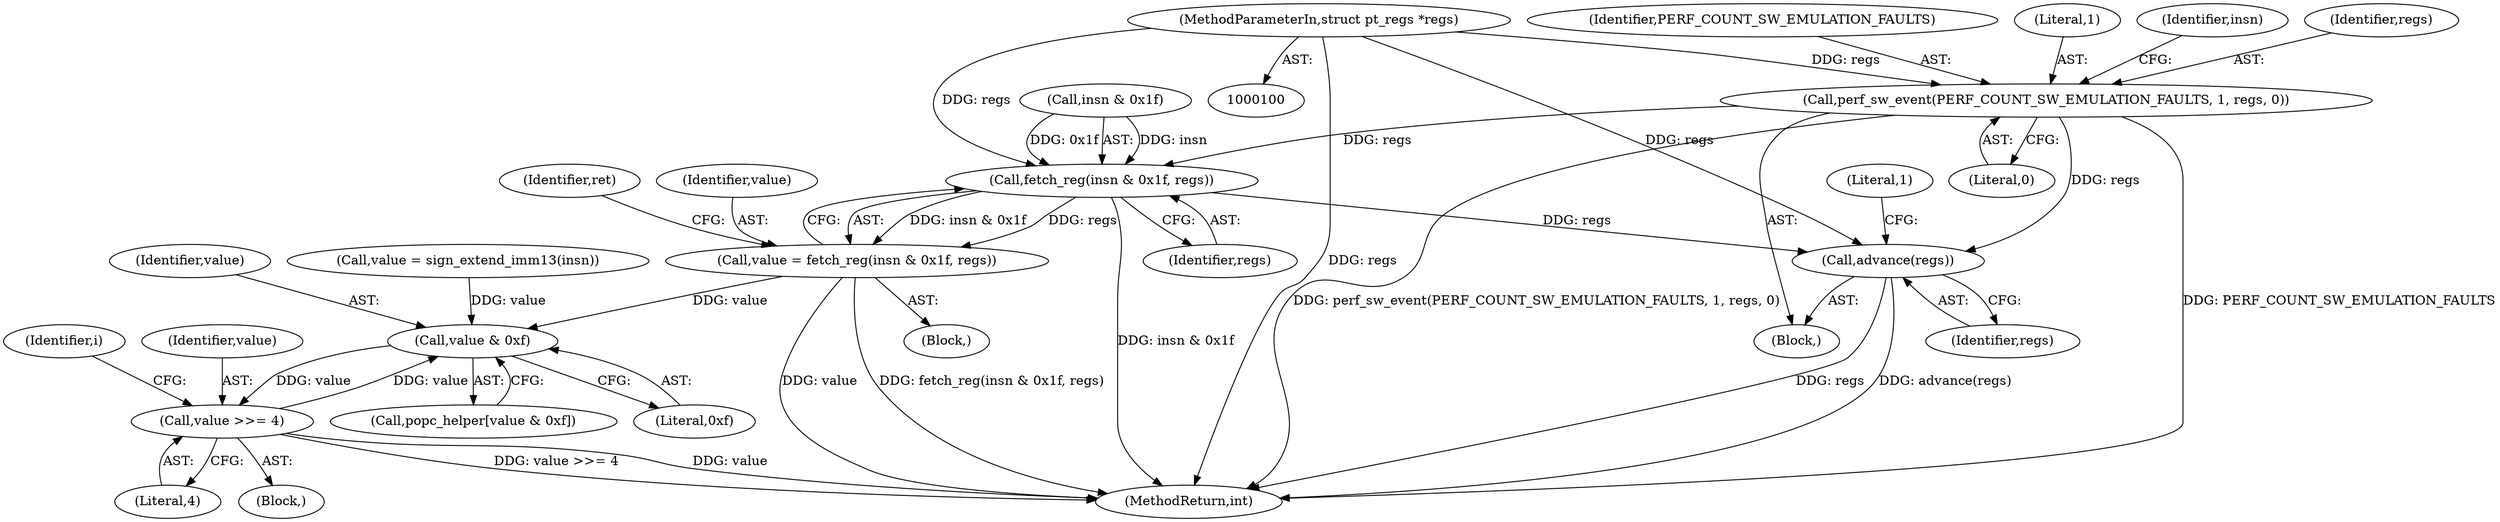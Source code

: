 digraph "0_linux_a8b0ca17b80e92faab46ee7179ba9e99ccb61233_37@pointer" {
"1000102" [label="(MethodParameterIn,struct pt_regs *regs)"];
"1000125" [label="(Call,perf_sw_event(PERF_COUNT_SW_EMULATION_FAULTS, 1, regs, 0))"];
"1000155" [label="(Call,fetch_reg(insn & 0x1f, regs))"];
"1000153" [label="(Call,value = fetch_reg(insn & 0x1f, regs))"];
"1000178" [label="(Call,value & 0xf)"];
"1000181" [label="(Call,value >>= 4)"];
"1000252" [label="(Call,advance(regs))"];
"1000183" [label="(Literal,4)"];
"1000172" [label="(Identifier,i)"];
"1000163" [label="(Identifier,ret)"];
"1000126" [label="(Identifier,PERF_COUNT_SW_EMULATION_FAULTS)"];
"1000255" [label="(Literal,1)"];
"1000178" [label="(Call,value & 0xf)"];
"1000256" [label="(MethodReturn,int)"];
"1000182" [label="(Identifier,value)"];
"1000179" [label="(Identifier,value)"];
"1000156" [label="(Call,insn & 0x1f)"];
"1000181" [label="(Call,value >>= 4)"];
"1000155" [label="(Call,fetch_reg(insn & 0x1f, regs))"];
"1000102" [label="(MethodParameterIn,struct pt_regs *regs)"];
"1000140" [label="(Call,value = sign_extend_imm13(insn))"];
"1000253" [label="(Identifier,regs)"];
"1000252" [label="(Call,advance(regs))"];
"1000125" [label="(Call,perf_sw_event(PERF_COUNT_SW_EMULATION_FAULTS, 1, regs, 0))"];
"1000153" [label="(Call,value = fetch_reg(insn & 0x1f, regs))"];
"1000159" [label="(Identifier,regs)"];
"1000173" [label="(Block,)"];
"1000103" [label="(Block,)"];
"1000176" [label="(Call,popc_helper[value & 0xf])"];
"1000129" [label="(Literal,0)"];
"1000180" [label="(Literal,0xf)"];
"1000145" [label="(Block,)"];
"1000127" [label="(Literal,1)"];
"1000132" [label="(Identifier,insn)"];
"1000128" [label="(Identifier,regs)"];
"1000154" [label="(Identifier,value)"];
"1000102" -> "1000100"  [label="AST: "];
"1000102" -> "1000256"  [label="DDG: regs"];
"1000102" -> "1000125"  [label="DDG: regs"];
"1000102" -> "1000155"  [label="DDG: regs"];
"1000102" -> "1000252"  [label="DDG: regs"];
"1000125" -> "1000103"  [label="AST: "];
"1000125" -> "1000129"  [label="CFG: "];
"1000126" -> "1000125"  [label="AST: "];
"1000127" -> "1000125"  [label="AST: "];
"1000128" -> "1000125"  [label="AST: "];
"1000129" -> "1000125"  [label="AST: "];
"1000132" -> "1000125"  [label="CFG: "];
"1000125" -> "1000256"  [label="DDG: PERF_COUNT_SW_EMULATION_FAULTS"];
"1000125" -> "1000256"  [label="DDG: perf_sw_event(PERF_COUNT_SW_EMULATION_FAULTS, 1, regs, 0)"];
"1000125" -> "1000155"  [label="DDG: regs"];
"1000125" -> "1000252"  [label="DDG: regs"];
"1000155" -> "1000153"  [label="AST: "];
"1000155" -> "1000159"  [label="CFG: "];
"1000156" -> "1000155"  [label="AST: "];
"1000159" -> "1000155"  [label="AST: "];
"1000153" -> "1000155"  [label="CFG: "];
"1000155" -> "1000256"  [label="DDG: insn & 0x1f"];
"1000155" -> "1000153"  [label="DDG: insn & 0x1f"];
"1000155" -> "1000153"  [label="DDG: regs"];
"1000156" -> "1000155"  [label="DDG: insn"];
"1000156" -> "1000155"  [label="DDG: 0x1f"];
"1000155" -> "1000252"  [label="DDG: regs"];
"1000153" -> "1000145"  [label="AST: "];
"1000154" -> "1000153"  [label="AST: "];
"1000163" -> "1000153"  [label="CFG: "];
"1000153" -> "1000256"  [label="DDG: value"];
"1000153" -> "1000256"  [label="DDG: fetch_reg(insn & 0x1f, regs)"];
"1000153" -> "1000178"  [label="DDG: value"];
"1000178" -> "1000176"  [label="AST: "];
"1000178" -> "1000180"  [label="CFG: "];
"1000179" -> "1000178"  [label="AST: "];
"1000180" -> "1000178"  [label="AST: "];
"1000176" -> "1000178"  [label="CFG: "];
"1000181" -> "1000178"  [label="DDG: value"];
"1000140" -> "1000178"  [label="DDG: value"];
"1000178" -> "1000181"  [label="DDG: value"];
"1000181" -> "1000173"  [label="AST: "];
"1000181" -> "1000183"  [label="CFG: "];
"1000182" -> "1000181"  [label="AST: "];
"1000183" -> "1000181"  [label="AST: "];
"1000172" -> "1000181"  [label="CFG: "];
"1000181" -> "1000256"  [label="DDG: value >>= 4"];
"1000181" -> "1000256"  [label="DDG: value"];
"1000252" -> "1000103"  [label="AST: "];
"1000252" -> "1000253"  [label="CFG: "];
"1000253" -> "1000252"  [label="AST: "];
"1000255" -> "1000252"  [label="CFG: "];
"1000252" -> "1000256"  [label="DDG: regs"];
"1000252" -> "1000256"  [label="DDG: advance(regs)"];
}

